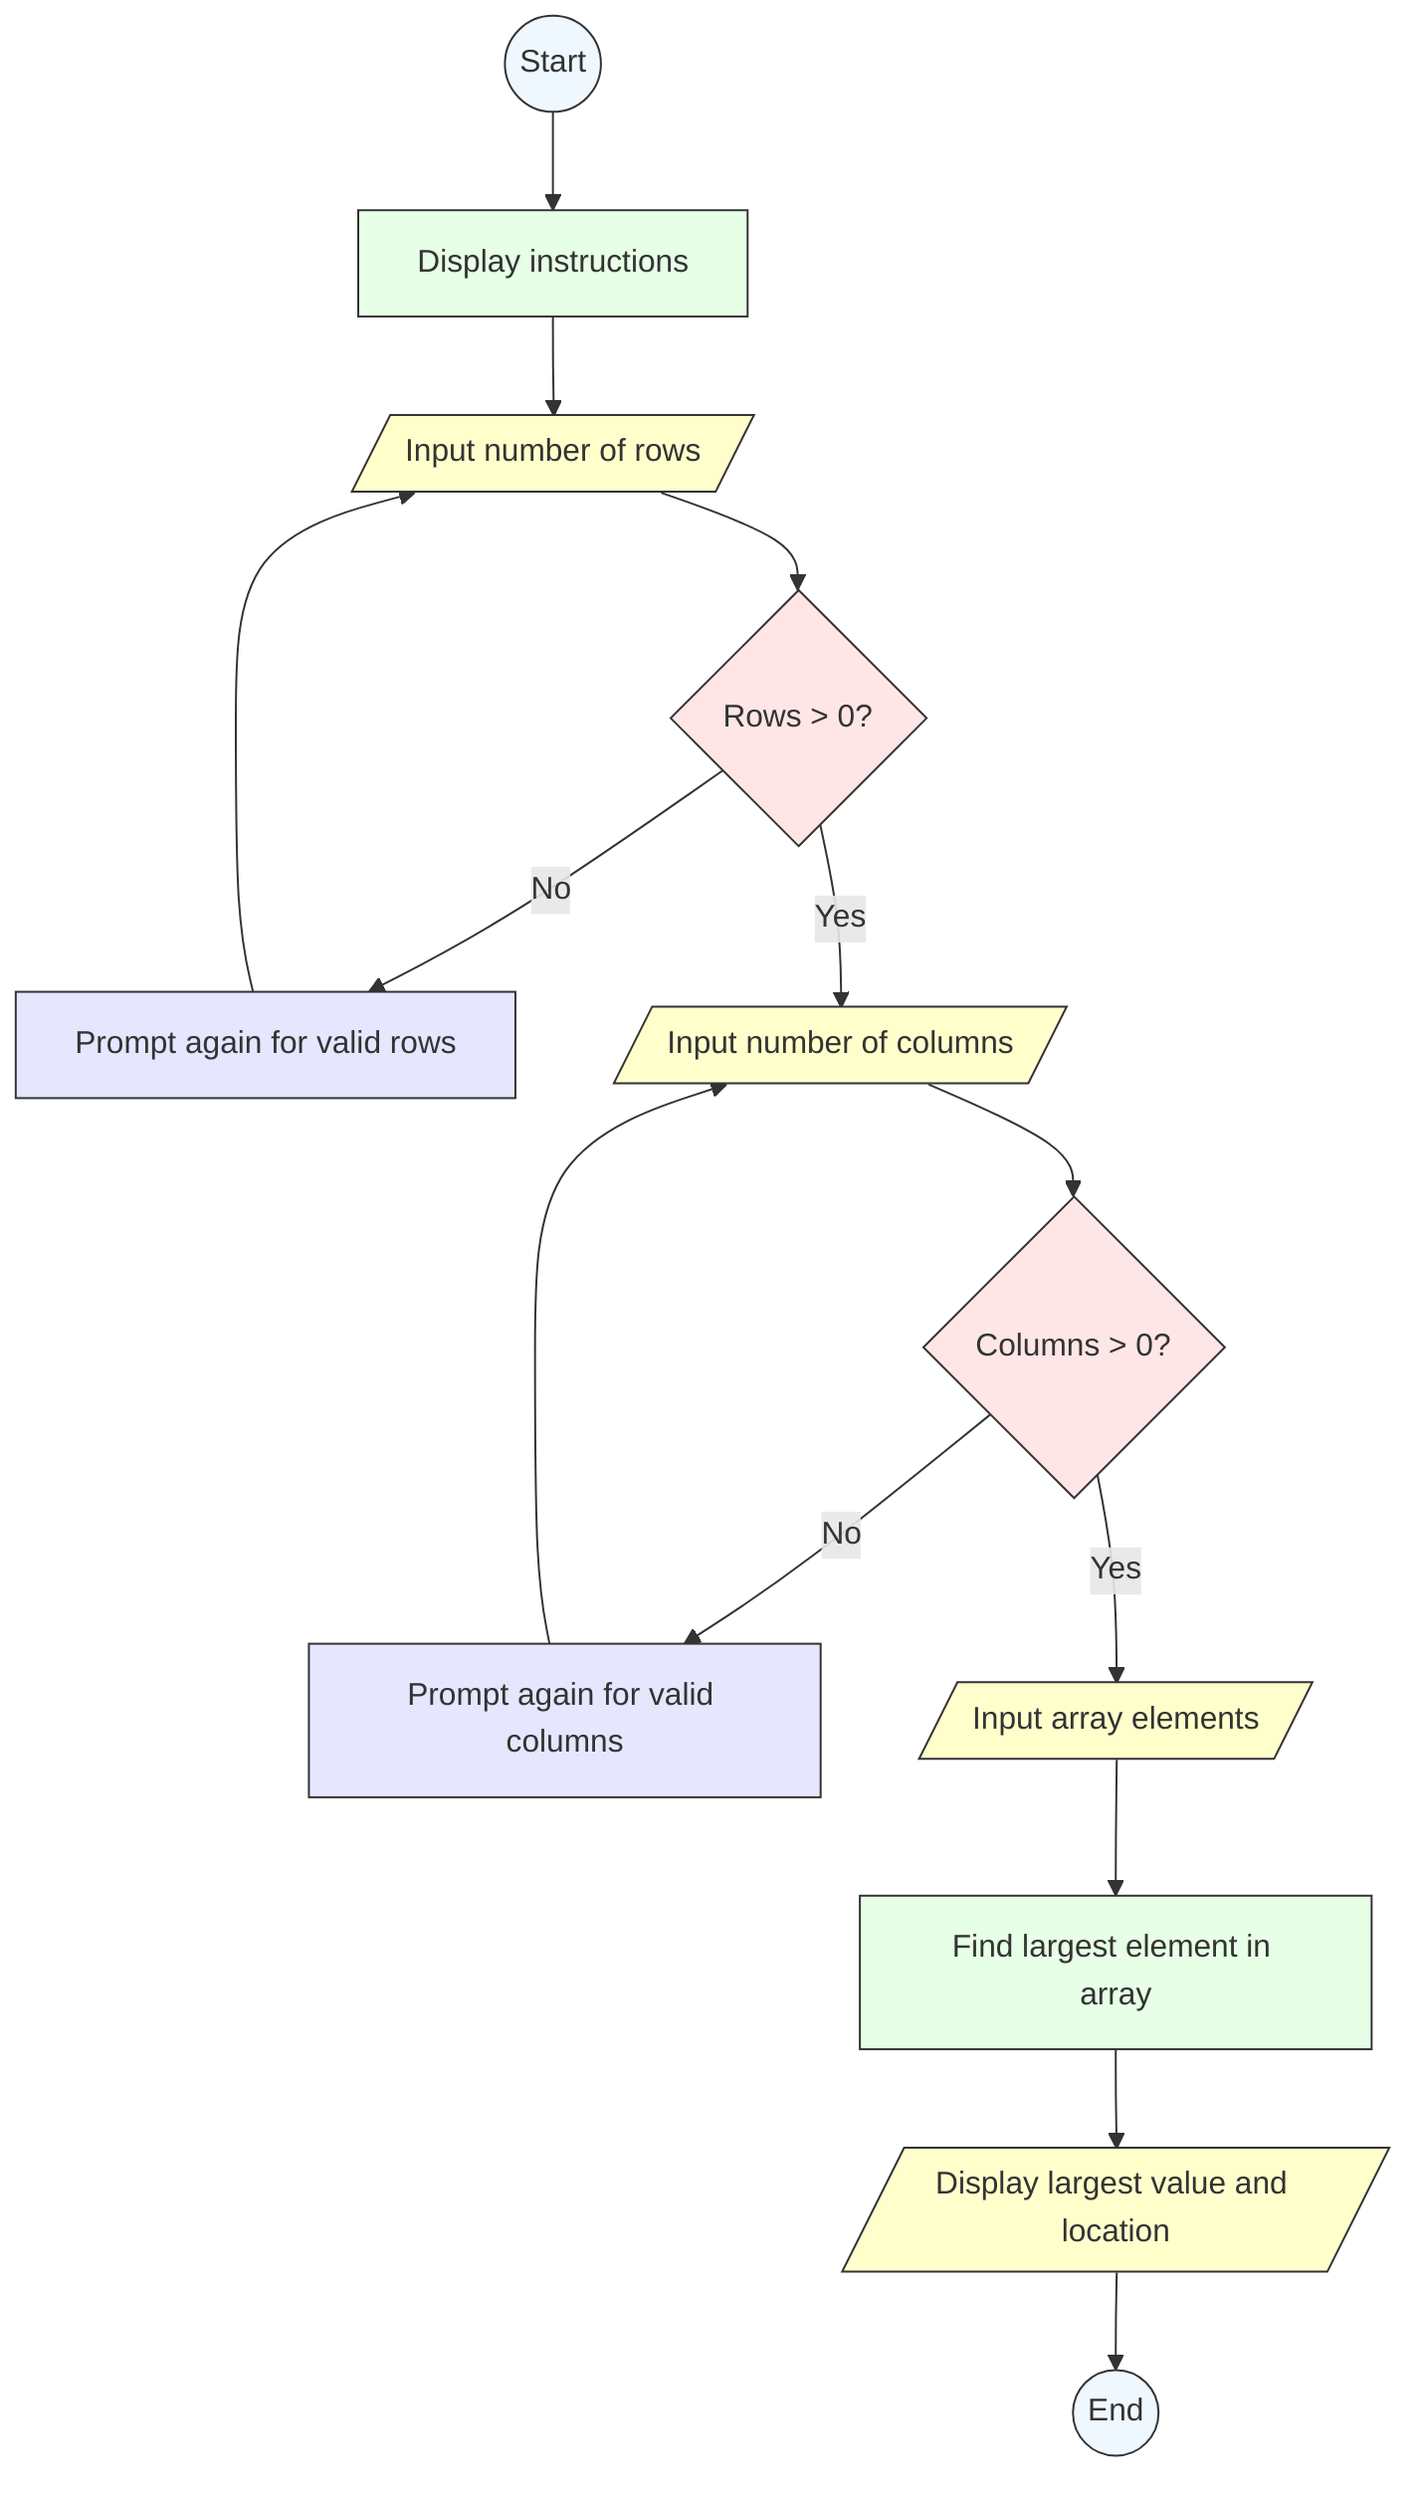 flowchart TD

    A((Start))
    B[Display instructions]
    C[/Input number of rows/]
    D{Rows > 0?}
    E[Prompt again for valid rows]
    F[/Input number of columns/]
    G{Columns > 0?}
    H[Prompt again for valid columns]
    I[/Input array elements/]
    J[Find largest element in array]
    K[/Display largest value and location/]
    L((End))

    A --> B
    B --> C
    C --> D
    D -- No --> E
    D -- Yes --> F
    E --> C
    F --> G
    G -- No --> H
    G -- Yes --> I
    H --> F
    I --> J
    J --> K
    K --> L

    style A fill:#f0f8ff,stroke:#333,stroke-width:1px;
    style B fill:#e6ffe6,stroke:#333,stroke-width:1px;
    style C fill:#ffffcc,stroke:#333,stroke-width:1px;
    style D fill:#ffe6e6,stroke:#333,stroke-width:1px;
    style E fill:#e6e6ff,stroke:#333,stroke-width:1px;
    style F fill:#ffffcc,stroke:#333,stroke-width:1px;
    style G fill:#ffe6e6,stroke:#333,stroke-width:1px;
    style H fill:#e6e6ff,stroke:#333,stroke-width:1px;
    style I fill:#ffffcc,stroke:#333,stroke-width:1px;
    style J fill:#e6ffe6,stroke:#333,stroke-width:1px;
    style K fill:#ffffcc,stroke:#333,stroke-width:1px;
    style L fill:#f0f8ff,stroke:#333,stroke-width:1px;
